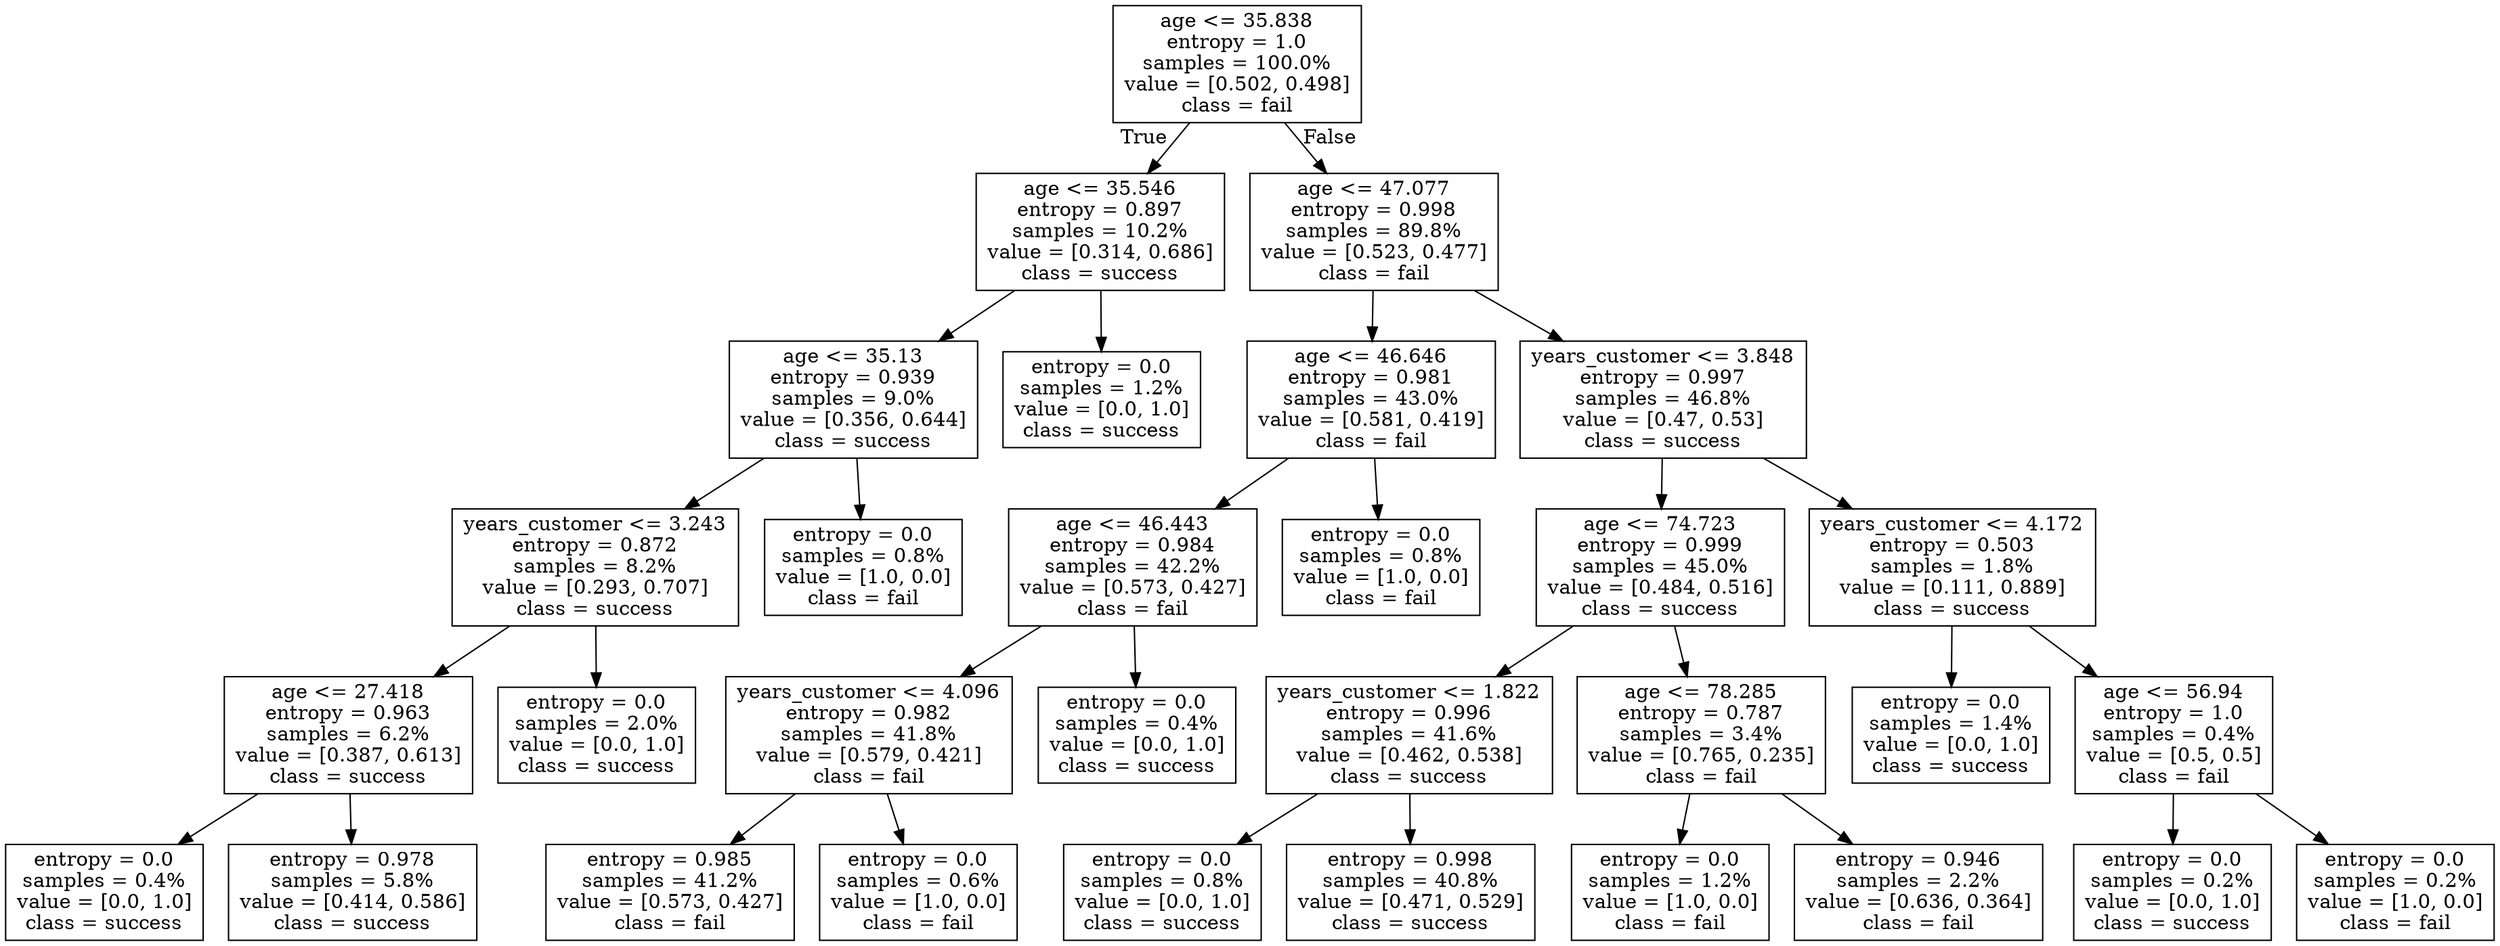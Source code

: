 digraph Tree {
node [shape=box] ;
0 [label="age <= 35.838\nentropy = 1.0\nsamples = 100.0%\nvalue = [0.502, 0.498]\nclass = fail"] ;
1 [label="age <= 35.546\nentropy = 0.897\nsamples = 10.2%\nvalue = [0.314, 0.686]\nclass = success"] ;
0 -> 1 [labeldistance=2.5, labelangle=45, headlabel="True"] ;
2 [label="age <= 35.13\nentropy = 0.939\nsamples = 9.0%\nvalue = [0.356, 0.644]\nclass = success"] ;
1 -> 2 ;
3 [label="years_customer <= 3.243\nentropy = 0.872\nsamples = 8.2%\nvalue = [0.293, 0.707]\nclass = success"] ;
2 -> 3 ;
4 [label="age <= 27.418\nentropy = 0.963\nsamples = 6.2%\nvalue = [0.387, 0.613]\nclass = success"] ;
3 -> 4 ;
5 [label="entropy = 0.0\nsamples = 0.4%\nvalue = [0.0, 1.0]\nclass = success"] ;
4 -> 5 ;
6 [label="entropy = 0.978\nsamples = 5.8%\nvalue = [0.414, 0.586]\nclass = success"] ;
4 -> 6 ;
7 [label="entropy = 0.0\nsamples = 2.0%\nvalue = [0.0, 1.0]\nclass = success"] ;
3 -> 7 ;
8 [label="entropy = 0.0\nsamples = 0.8%\nvalue = [1.0, 0.0]\nclass = fail"] ;
2 -> 8 ;
9 [label="entropy = 0.0\nsamples = 1.2%\nvalue = [0.0, 1.0]\nclass = success"] ;
1 -> 9 ;
10 [label="age <= 47.077\nentropy = 0.998\nsamples = 89.8%\nvalue = [0.523, 0.477]\nclass = fail"] ;
0 -> 10 [labeldistance=2.5, labelangle=-45, headlabel="False"] ;
11 [label="age <= 46.646\nentropy = 0.981\nsamples = 43.0%\nvalue = [0.581, 0.419]\nclass = fail"] ;
10 -> 11 ;
12 [label="age <= 46.443\nentropy = 0.984\nsamples = 42.2%\nvalue = [0.573, 0.427]\nclass = fail"] ;
11 -> 12 ;
13 [label="years_customer <= 4.096\nentropy = 0.982\nsamples = 41.8%\nvalue = [0.579, 0.421]\nclass = fail"] ;
12 -> 13 ;
14 [label="entropy = 0.985\nsamples = 41.2%\nvalue = [0.573, 0.427]\nclass = fail"] ;
13 -> 14 ;
15 [label="entropy = 0.0\nsamples = 0.6%\nvalue = [1.0, 0.0]\nclass = fail"] ;
13 -> 15 ;
16 [label="entropy = 0.0\nsamples = 0.4%\nvalue = [0.0, 1.0]\nclass = success"] ;
12 -> 16 ;
17 [label="entropy = 0.0\nsamples = 0.8%\nvalue = [1.0, 0.0]\nclass = fail"] ;
11 -> 17 ;
18 [label="years_customer <= 3.848\nentropy = 0.997\nsamples = 46.8%\nvalue = [0.47, 0.53]\nclass = success"] ;
10 -> 18 ;
19 [label="age <= 74.723\nentropy = 0.999\nsamples = 45.0%\nvalue = [0.484, 0.516]\nclass = success"] ;
18 -> 19 ;
20 [label="years_customer <= 1.822\nentropy = 0.996\nsamples = 41.6%\nvalue = [0.462, 0.538]\nclass = success"] ;
19 -> 20 ;
21 [label="entropy = 0.0\nsamples = 0.8%\nvalue = [0.0, 1.0]\nclass = success"] ;
20 -> 21 ;
22 [label="entropy = 0.998\nsamples = 40.8%\nvalue = [0.471, 0.529]\nclass = success"] ;
20 -> 22 ;
23 [label="age <= 78.285\nentropy = 0.787\nsamples = 3.4%\nvalue = [0.765, 0.235]\nclass = fail"] ;
19 -> 23 ;
24 [label="entropy = 0.0\nsamples = 1.2%\nvalue = [1.0, 0.0]\nclass = fail"] ;
23 -> 24 ;
25 [label="entropy = 0.946\nsamples = 2.2%\nvalue = [0.636, 0.364]\nclass = fail"] ;
23 -> 25 ;
26 [label="years_customer <= 4.172\nentropy = 0.503\nsamples = 1.8%\nvalue = [0.111, 0.889]\nclass = success"] ;
18 -> 26 ;
27 [label="entropy = 0.0\nsamples = 1.4%\nvalue = [0.0, 1.0]\nclass = success"] ;
26 -> 27 ;
28 [label="age <= 56.94\nentropy = 1.0\nsamples = 0.4%\nvalue = [0.5, 0.5]\nclass = fail"] ;
26 -> 28 ;
29 [label="entropy = 0.0\nsamples = 0.2%\nvalue = [0.0, 1.0]\nclass = success"] ;
28 -> 29 ;
30 [label="entropy = 0.0\nsamples = 0.2%\nvalue = [1.0, 0.0]\nclass = fail"] ;
28 -> 30 ;
}